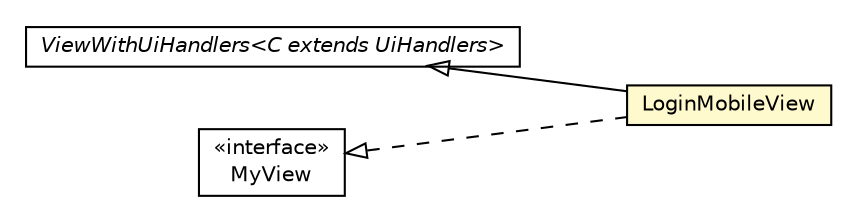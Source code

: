 #!/usr/local/bin/dot
#
# Class diagram 
# Generated by UMLGraph version R5_6-24-gf6e263 (http://www.umlgraph.org/)
#

digraph G {
	edge [fontname="Helvetica",fontsize=10,labelfontname="Helvetica",labelfontsize=10];
	node [fontname="Helvetica",fontsize=10,shape=plaintext];
	nodesep=0.25;
	ranksep=0.5;
	rankdir=LR;
	// com.gwtplatform.mvp.client.ViewWithUiHandlers<C extends com.gwtplatform.mvp.client.UiHandlers>
	c226211 [label=<<table title="com.gwtplatform.mvp.client.ViewWithUiHandlers" border="0" cellborder="1" cellspacing="0" cellpadding="2" port="p" href="../../../../mvp/client/ViewWithUiHandlers.html">
		<tr><td><table border="0" cellspacing="0" cellpadding="1">
<tr><td align="center" balign="center"><font face="Helvetica-Oblique"> ViewWithUiHandlers&lt;C extends UiHandlers&gt; </font></td></tr>
		</table></td></tr>
		</table>>, URL="../../../../mvp/client/ViewWithUiHandlers.html", fontname="Helvetica", fontcolor="black", fontsize=10.0];
	// com.gwtplatform.carstore.client.application.login.LoginPresenter.MyView
	c226495 [label=<<table title="com.gwtplatform.carstore.client.application.login.LoginPresenter.MyView" border="0" cellborder="1" cellspacing="0" cellpadding="2" port="p" href="./LoginPresenter.MyView.html">
		<tr><td><table border="0" cellspacing="0" cellpadding="1">
<tr><td align="center" balign="center"> &#171;interface&#187; </td></tr>
<tr><td align="center" balign="center"> MyView </td></tr>
		</table></td></tr>
		</table>>, URL="./LoginPresenter.MyView.html", fontname="Helvetica", fontcolor="black", fontsize=10.0];
	// com.gwtplatform.carstore.client.application.login.LoginMobileView
	c226498 [label=<<table title="com.gwtplatform.carstore.client.application.login.LoginMobileView" border="0" cellborder="1" cellspacing="0" cellpadding="2" port="p" bgcolor="lemonChiffon" href="./LoginMobileView.html">
		<tr><td><table border="0" cellspacing="0" cellpadding="1">
<tr><td align="center" balign="center"> LoginMobileView </td></tr>
		</table></td></tr>
		</table>>, URL="./LoginMobileView.html", fontname="Helvetica", fontcolor="black", fontsize=10.0];
	//com.gwtplatform.carstore.client.application.login.LoginMobileView extends com.gwtplatform.mvp.client.ViewWithUiHandlers<com.gwtplatform.carstore.client.application.login.LoginUiHandlers>
	c226211:p -> c226498:p [dir=back,arrowtail=empty];
	//com.gwtplatform.carstore.client.application.login.LoginMobileView implements com.gwtplatform.carstore.client.application.login.LoginPresenter.MyView
	c226495:p -> c226498:p [dir=back,arrowtail=empty,style=dashed];
}

